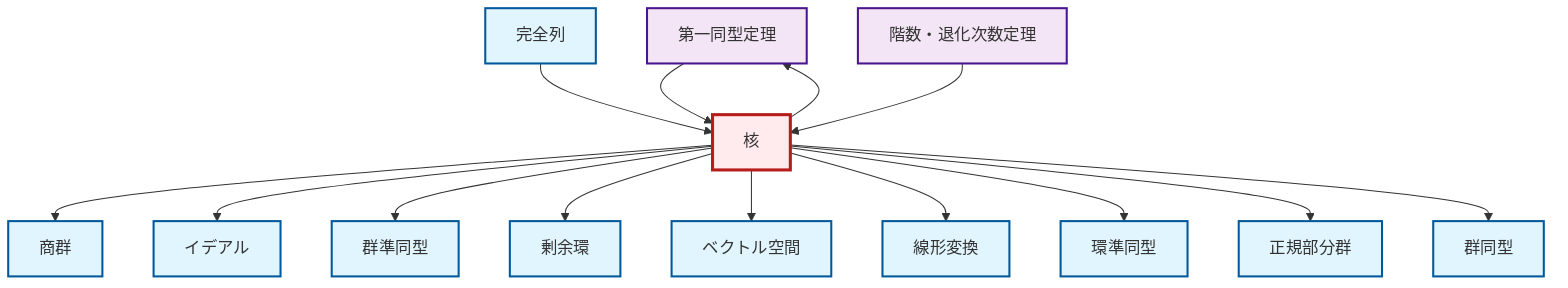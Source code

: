 graph TD
    classDef definition fill:#e1f5fe,stroke:#01579b,stroke-width:2px
    classDef theorem fill:#f3e5f5,stroke:#4a148c,stroke-width:2px
    classDef axiom fill:#fff3e0,stroke:#e65100,stroke-width:2px
    classDef example fill:#e8f5e9,stroke:#1b5e20,stroke-width:2px
    classDef current fill:#ffebee,stroke:#b71c1c,stroke-width:3px
    def-linear-transformation["線形変換"]:::definition
    def-isomorphism["群同型"]:::definition
    def-quotient-ring["剰余環"]:::definition
    def-vector-space["ベクトル空間"]:::definition
    def-quotient-group["商群"]:::definition
    def-ideal["イデアル"]:::definition
    thm-first-isomorphism["第一同型定理"]:::theorem
    thm-rank-nullity["階数・退化次数定理"]:::theorem
    def-homomorphism["群準同型"]:::definition
    def-kernel["核"]:::definition
    def-exact-sequence["完全列"]:::definition
    def-ring-homomorphism["環準同型"]:::definition
    def-normal-subgroup["正規部分群"]:::definition
    def-kernel --> thm-first-isomorphism
    def-kernel --> def-quotient-group
    thm-first-isomorphism --> def-kernel
    def-kernel --> def-ideal
    def-exact-sequence --> def-kernel
    def-kernel --> def-homomorphism
    def-kernel --> def-quotient-ring
    def-kernel --> def-vector-space
    def-kernel --> def-linear-transformation
    def-kernel --> def-ring-homomorphism
    thm-rank-nullity --> def-kernel
    def-kernel --> def-normal-subgroup
    def-kernel --> def-isomorphism
    class def-kernel current